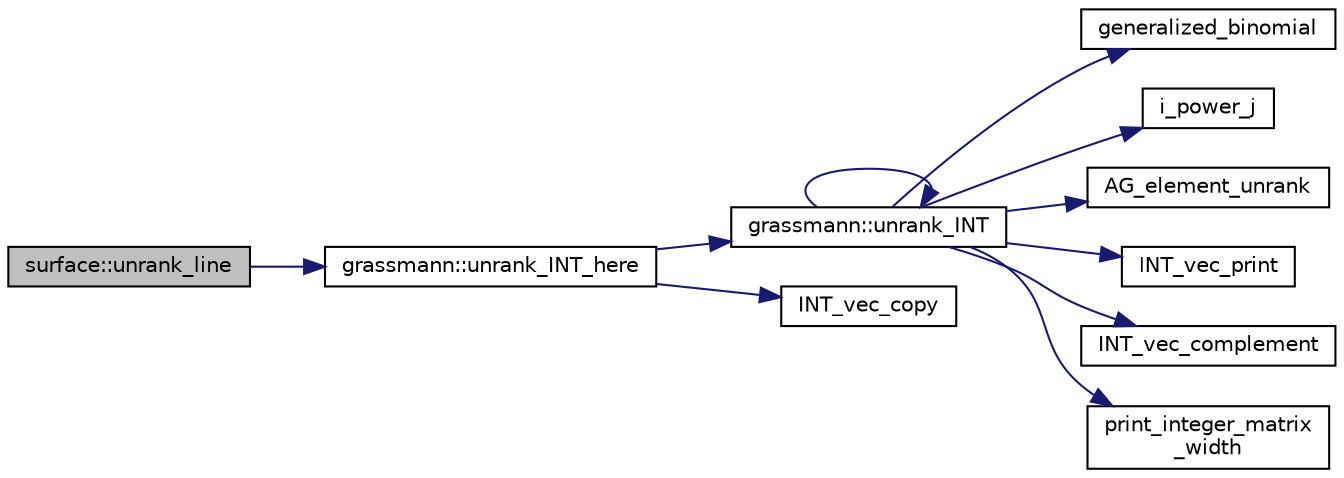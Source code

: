 digraph "surface::unrank_line"
{
  edge [fontname="Helvetica",fontsize="10",labelfontname="Helvetica",labelfontsize="10"];
  node [fontname="Helvetica",fontsize="10",shape=record];
  rankdir="LR";
  Node5379 [label="surface::unrank_line",height=0.2,width=0.4,color="black", fillcolor="grey75", style="filled", fontcolor="black"];
  Node5379 -> Node5380 [color="midnightblue",fontsize="10",style="solid",fontname="Helvetica"];
  Node5380 [label="grassmann::unrank_INT_here",height=0.2,width=0.4,color="black", fillcolor="white", style="filled",URL="$df/d02/classgrassmann.html#aa51bb30ed0feb7ad87d500b76e0b3cbe"];
  Node5380 -> Node5381 [color="midnightblue",fontsize="10",style="solid",fontname="Helvetica"];
  Node5381 [label="grassmann::unrank_INT",height=0.2,width=0.4,color="black", fillcolor="white", style="filled",URL="$df/d02/classgrassmann.html#a32079405b95a6da2ba1420567d762d64"];
  Node5381 -> Node5382 [color="midnightblue",fontsize="10",style="solid",fontname="Helvetica"];
  Node5382 [label="generalized_binomial",height=0.2,width=0.4,color="black", fillcolor="white", style="filled",URL="$d2/d7c/combinatorics_8_c.html#a24762dc22e45175d18ec1ec1d2556ae8"];
  Node5381 -> Node5383 [color="midnightblue",fontsize="10",style="solid",fontname="Helvetica"];
  Node5383 [label="i_power_j",height=0.2,width=0.4,color="black", fillcolor="white", style="filled",URL="$de/dc5/algebra__and__number__theory_8h.html#a39b321523e8957d701618bb5cac542b5"];
  Node5381 -> Node5384 [color="midnightblue",fontsize="10",style="solid",fontname="Helvetica"];
  Node5384 [label="AG_element_unrank",height=0.2,width=0.4,color="black", fillcolor="white", style="filled",URL="$d4/d67/geometry_8h.html#a4a33b86c87b2879b97cfa1327abe2885"];
  Node5381 -> Node5385 [color="midnightblue",fontsize="10",style="solid",fontname="Helvetica"];
  Node5385 [label="INT_vec_print",height=0.2,width=0.4,color="black", fillcolor="white", style="filled",URL="$df/dbf/sajeeb_8_c.html#a79a5901af0b47dd0d694109543c027fe"];
  Node5381 -> Node5381 [color="midnightblue",fontsize="10",style="solid",fontname="Helvetica"];
  Node5381 -> Node5386 [color="midnightblue",fontsize="10",style="solid",fontname="Helvetica"];
  Node5386 [label="INT_vec_complement",height=0.2,width=0.4,color="black", fillcolor="white", style="filled",URL="$d5/db4/io__and__os_8h.html#a2a0a724647575fcd3090c763985eb81a"];
  Node5381 -> Node5387 [color="midnightblue",fontsize="10",style="solid",fontname="Helvetica"];
  Node5387 [label="print_integer_matrix\l_width",height=0.2,width=0.4,color="black", fillcolor="white", style="filled",URL="$d5/db4/io__and__os_8h.html#aa78f3e73fc2179251bd15adbcc31573f"];
  Node5380 -> Node5388 [color="midnightblue",fontsize="10",style="solid",fontname="Helvetica"];
  Node5388 [label="INT_vec_copy",height=0.2,width=0.4,color="black", fillcolor="white", style="filled",URL="$df/dbf/sajeeb_8_c.html#ac2d875e27e009af6ec04d17254d11075"];
}

